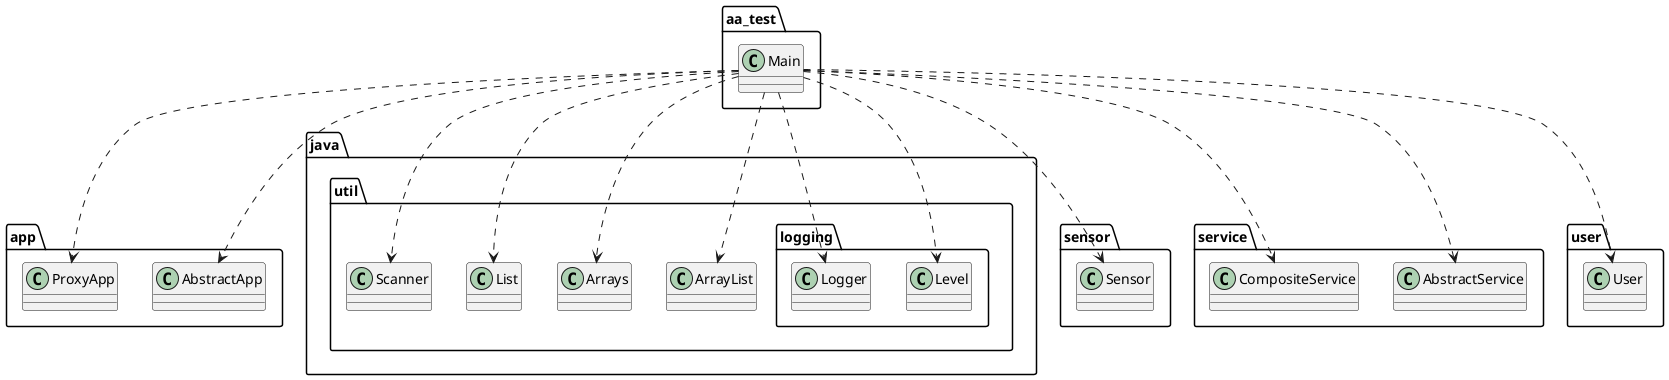 @startuml
class aa_test.Main
class app.AbstractApp
class app.ProxyApp
class java.util.ArrayList
class java.util.Arrays
class java.util.List
class java.util.Scanner
class java.util.logging.Level
class java.util.logging.Logger
class sensor.Sensor
class service.AbstractService
class service.CompositeService
class user.User
aa_test.Main ..> app.AbstractApp
aa_test.Main ..> app.ProxyApp
aa_test.Main ..> java.util.ArrayList
aa_test.Main ..> java.util.Arrays
aa_test.Main ..> java.util.List
aa_test.Main ..> java.util.Scanner
aa_test.Main ..> java.util.logging.Level
aa_test.Main ..> java.util.logging.Logger
aa_test.Main ..> sensor.Sensor
aa_test.Main ..> service.AbstractService
aa_test.Main ..> service.CompositeService
aa_test.Main ..> user.User
@enduml